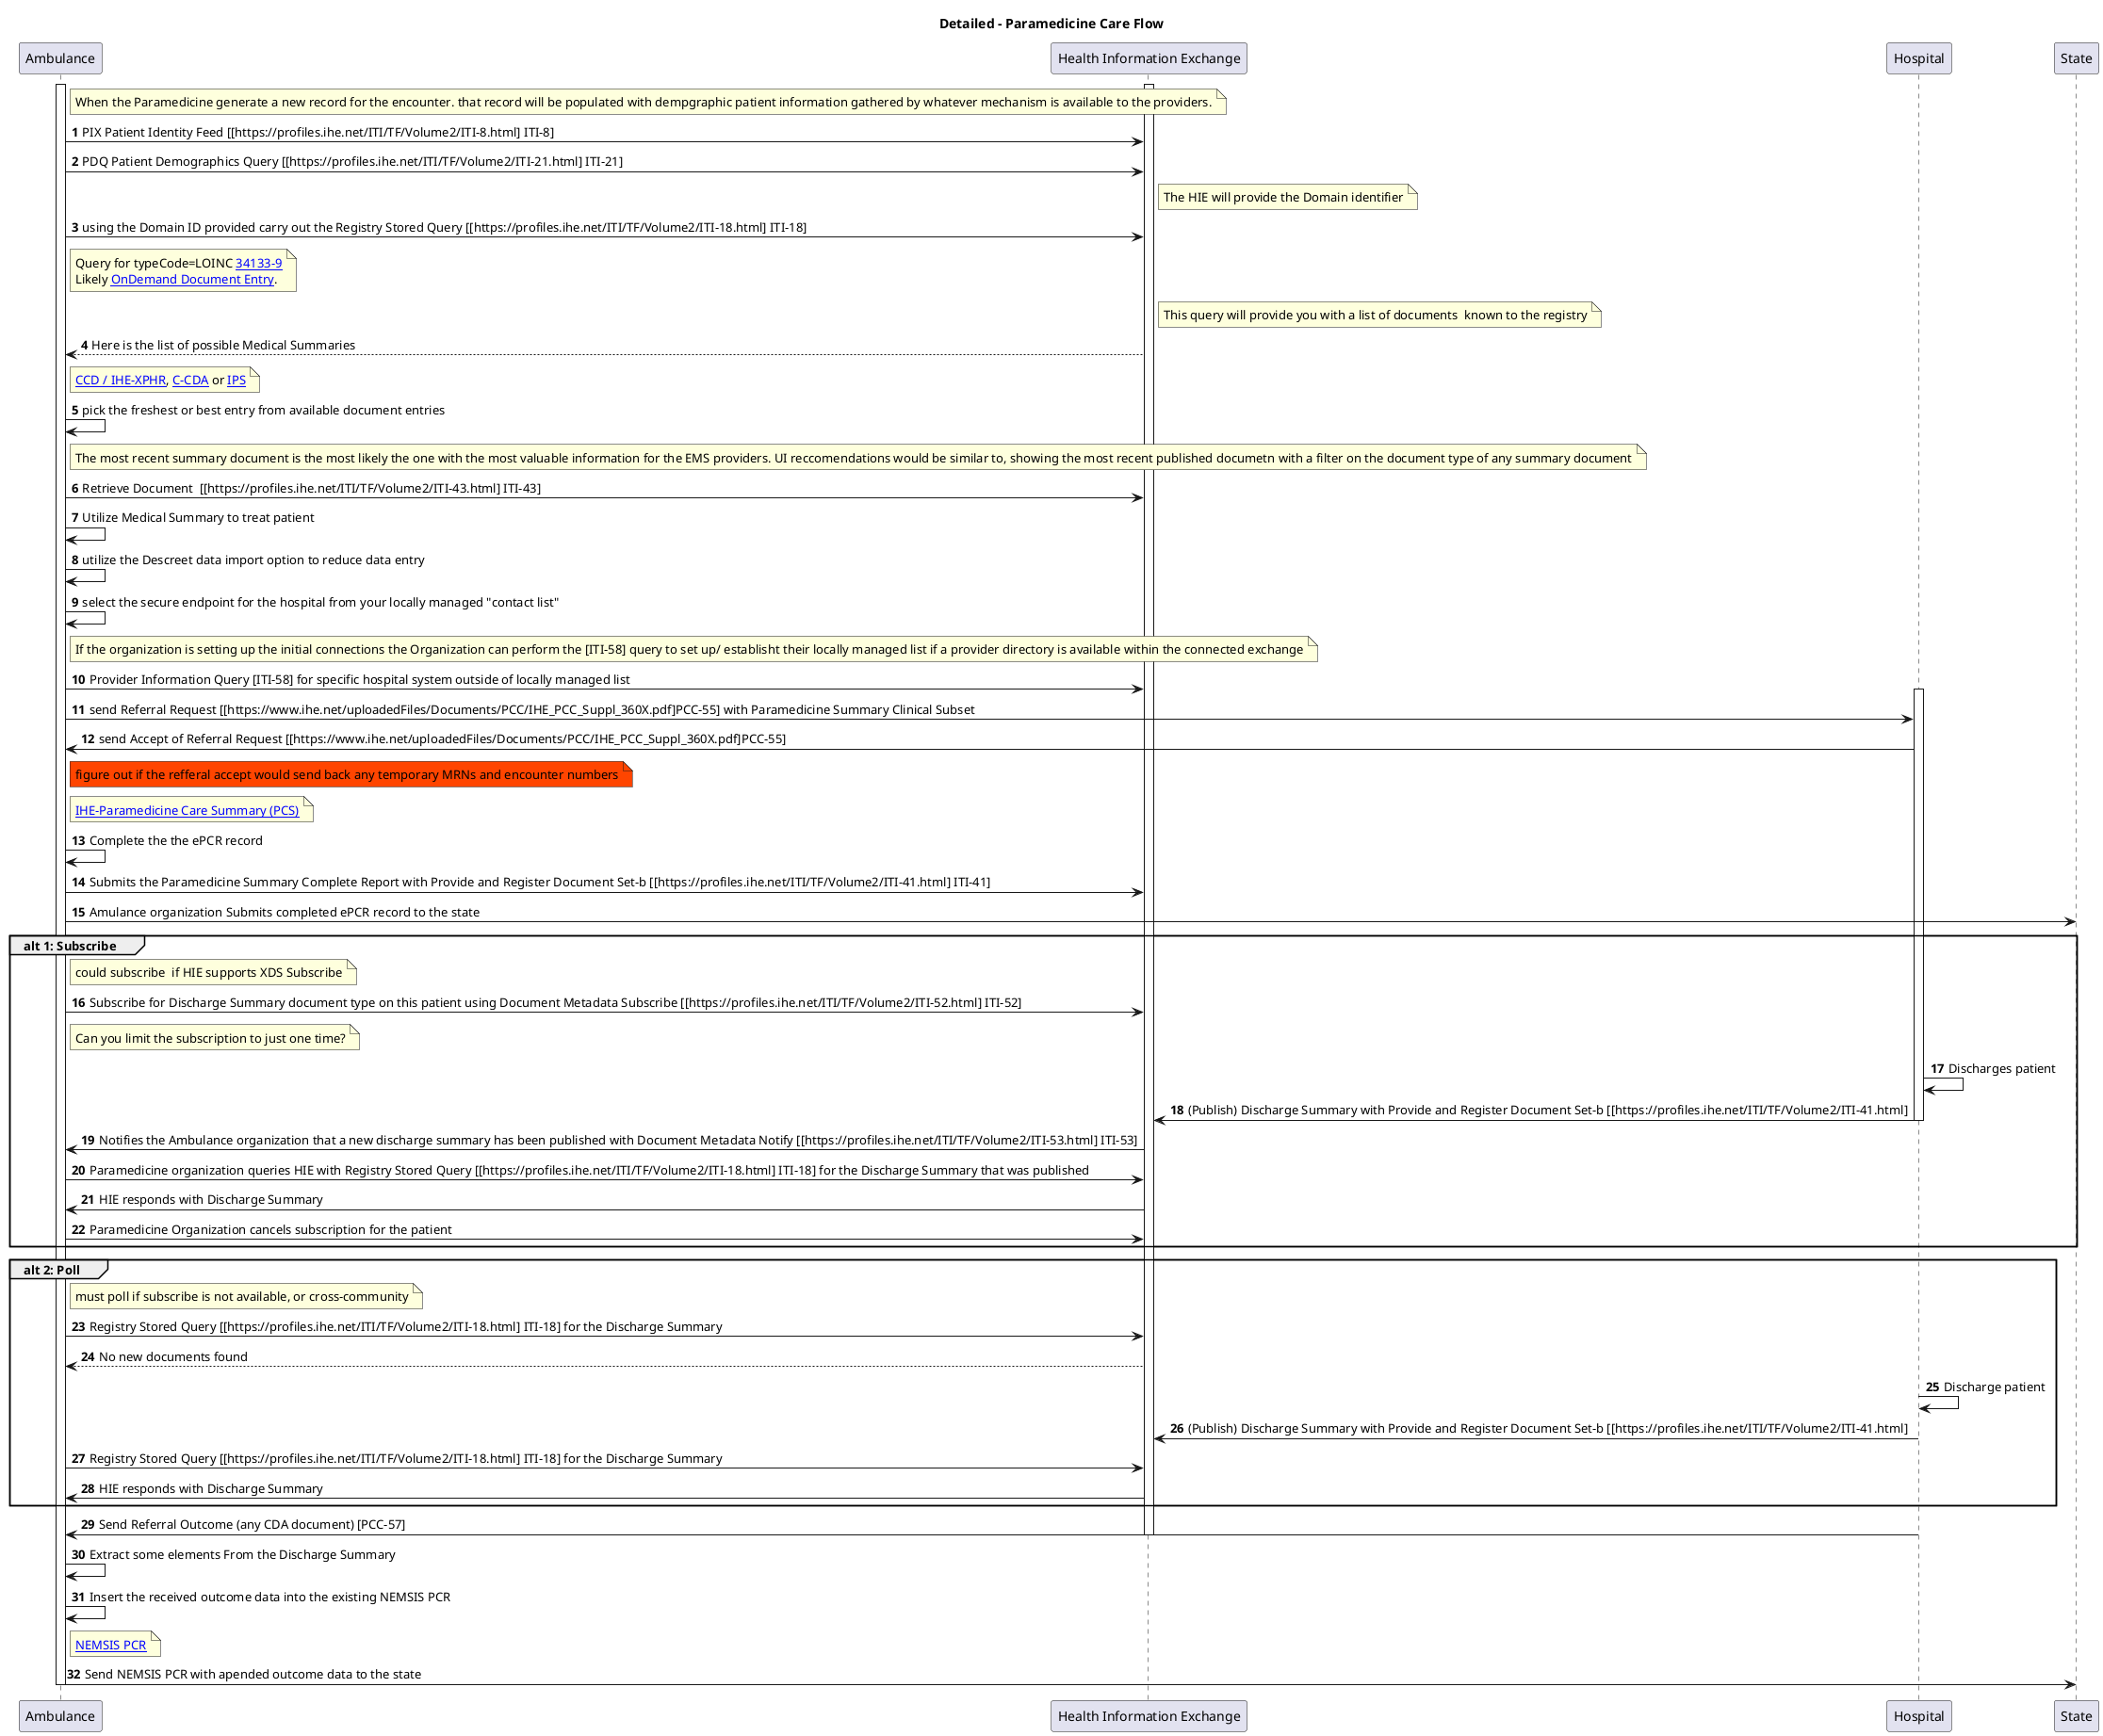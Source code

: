 @startuml
skinparam svgDimensionStyle false
title Detailed - Paramedicine Care Flow
participant "Ambulance" as Ambulance
participant "Health Information Exchange" as HIE [[https://profiles.ihe.net/ITI/HIE-Whitepaper/index.html HIE-Whitepaper]]
autonumber
activate Ambulance
activate HIE

Note right of Ambulance: When the Paramedicine generate a new record for the encounter. that record will be populated with dempgraphic patient information gathered by whatever mechanism is available to the providers.
Ambulance -> HIE: PIX Patient Identity Feed [[https://profiles.ihe.net/ITI/TF/Volume2/ITI-8.html] ITI-8]
Ambulance -> HIE: PDQ Patient Demographics Query [[https://profiles.ihe.net/ITI/TF/Volume2/ITI-21.html] ITI-21]
Note right of HIE: The HIE will provide the Domain identifier
Ambulance -> HIE: using the Domain ID provided carry out the Registry Stored Query [[https://profiles.ihe.net/ITI/TF/Volume2/ITI-18.html] ITI-18]
Note right of Ambulance: Query for typeCode=LOINC [[https://loinc.org/34133-9/ 34133-9]]\nLikely [[https://profiles.ihe.net/ITI/HIE-Whitepaper/index.html#212-dynamic-documents OnDemand Document Entry]].
Note right of HIE: This query will provide you with a list of documents  known to the registry
Ambulance <-- HIE: Here is the list of possible Medical Summaries
Note right of Ambulance: [[https://www.ihe.net/uploadedFiles/Documents/PCC/IHE_PCC_TF_Vol1.pdf#nameddest=4_Exchange_of_Personal_Health_R CCD / IHE-XPHR]], [[https://www.hl7.org/ccdasearch/ C-CDA]] or [[https://hl7.org/fhir/uv/ips/ IPS]]
Ambulance -> Ambulance: pick the freshest or best entry from available document entries
Note right of Ambulance: The most recent summary document is the most likely the one with the most valuable information for the EMS providers. UI reccomendations would be similar to, showing the most recent published documetn with a filter on the document type of any summary document
Ambulance -> HIE: Retrieve Document  [[https://profiles.ihe.net/ITI/TF/Volume2/ITI-43.html] ITI-43]
Ambulance -> Ambulance: Utilize Medical Summary to treat patient
Ambulance -> Ambulance: utilize the Descreet data import option to reduce data entry 
Ambulance -> Ambulance: select the secure endpoint for the hospital from your locally managed "contact list"
Note right of Ambulance: If the organization is setting up the initial connections the Organization can perform the [ITI-58] query to set up/ establisht their locally managed list if a provider directory is available within the connected exchange
Ambulance -> HIE: Provider Information Query [ITI-58] for specific hospital system outside of locally managed list 
activate Hospital
Ambulance -> Hospital: send Referral Request [[https://www.ihe.net/uploadedFiles/Documents/PCC/IHE_PCC_Suppl_360X.pdf]PCC-55] with Paramedicine Summary Clinical Subset 
Hospital -> Ambulance: send Accept of Referral Request [[https://www.ihe.net/uploadedFiles/Documents/PCC/IHE_PCC_Suppl_360X.pdf]PCC-55]
Note right of Ambulance #orangered: figure out if the refferal accept would send back any temporary MRNs and encounter numbers
Note right of Ambulance: [[https://www.ihe.net//uploadedFiles/Documents/PCC/IHE_PCC_Suppl_PCS.pdf IHE-Paramedicine Care Summary (PCS)]]

Ambulance -> Ambulance: Complete the the ePCR record
Ambulance -> HIE: Submits the Paramedicine Summary Complete Report with Provide and Register Document Set-b [[https://profiles.ihe.net/ITI/TF/Volume2/ITI-41.html] ITI-41]
Ambulance -> State: Amulance organization Submits completed ePCR record to the state 

group alt 1: Subscribe
    Note right of Ambulance: could subscribe  if HIE supports XDS Subscribe
    Ambulance -> HIE: Subscribe for Discharge Summary document type on this patient using Document Metadata Subscribe [[https://profiles.ihe.net/ITI/TF/Volume2/ITI-52.html] ITI-52]
    Note right of Ambulance: Can you limit the subscription to just one time?

    Hospital -> Hospital: Discharges patient
    Hospital -> HIE: (Publish) Discharge Summary with Provide and Register Document Set-b [[https://profiles.ihe.net/ITI/TF/Volume2/ITI-41.html]
    deactivate Hospital

    HIE -> Ambulance: Notifies the Ambulance organization that a new discharge summary has been published with Document Metadata Notify [[https://profiles.ihe.net/ITI/TF/Volume2/ITI-53.html] ITI-53]  
    Ambulance -> HIE: Paramedicine organization queries HIE with Registry Stored Query [[https://profiles.ihe.net/ITI/TF/Volume2/ITI-18.html] ITI-18] for the Discharge Summary that was published 
    HIE -> Ambulance: HIE responds with Discharge Summary 
    Ambulance -> HIE: Paramedicine Organization cancels subscription for the patient
end group 

group alt 2: Poll
    Note right of Ambulance: must poll if subscribe is not available, or cross-community
    Ambulance -> HIE: Registry Stored Query [[https://profiles.ihe.net/ITI/TF/Volume2/ITI-18.html] ITI-18] for the Discharge Summary 
    Ambulance <-- HIE: No new documents found

    Hospital -> Hospital: Discharge patient
    Hospital -> HIE: (Publish) Discharge Summary with Provide and Register Document Set-b [[https://profiles.ihe.net/ITI/TF/Volume2/ITI-41.html]
    deactivate Hospital

    Ambulance -> HIE: Registry Stored Query [[https://profiles.ihe.net/ITI/TF/Volume2/ITI-18.html] ITI-18] for the Discharge Summary
    HIE -> Ambulance: HIE responds with Discharge Summary
end group

Hospital -> Ambulance: Send Referral Outcome (any CDA document) [PCC-57]

deactivate HIE


Ambulance -> Ambulance: Extract some elements From the Discharge Summary 
Ambulance -> Ambulance: Insert the received outcome data into the existing NEMSIS PCR
Note right of Ambulance: [[https://nemsis.org/technical-resources NEMSIS PCR]]
Ambulance -> State: Send NEMSIS PCR with apended outcome data to the state

deactivate Ambulance

@enduml

